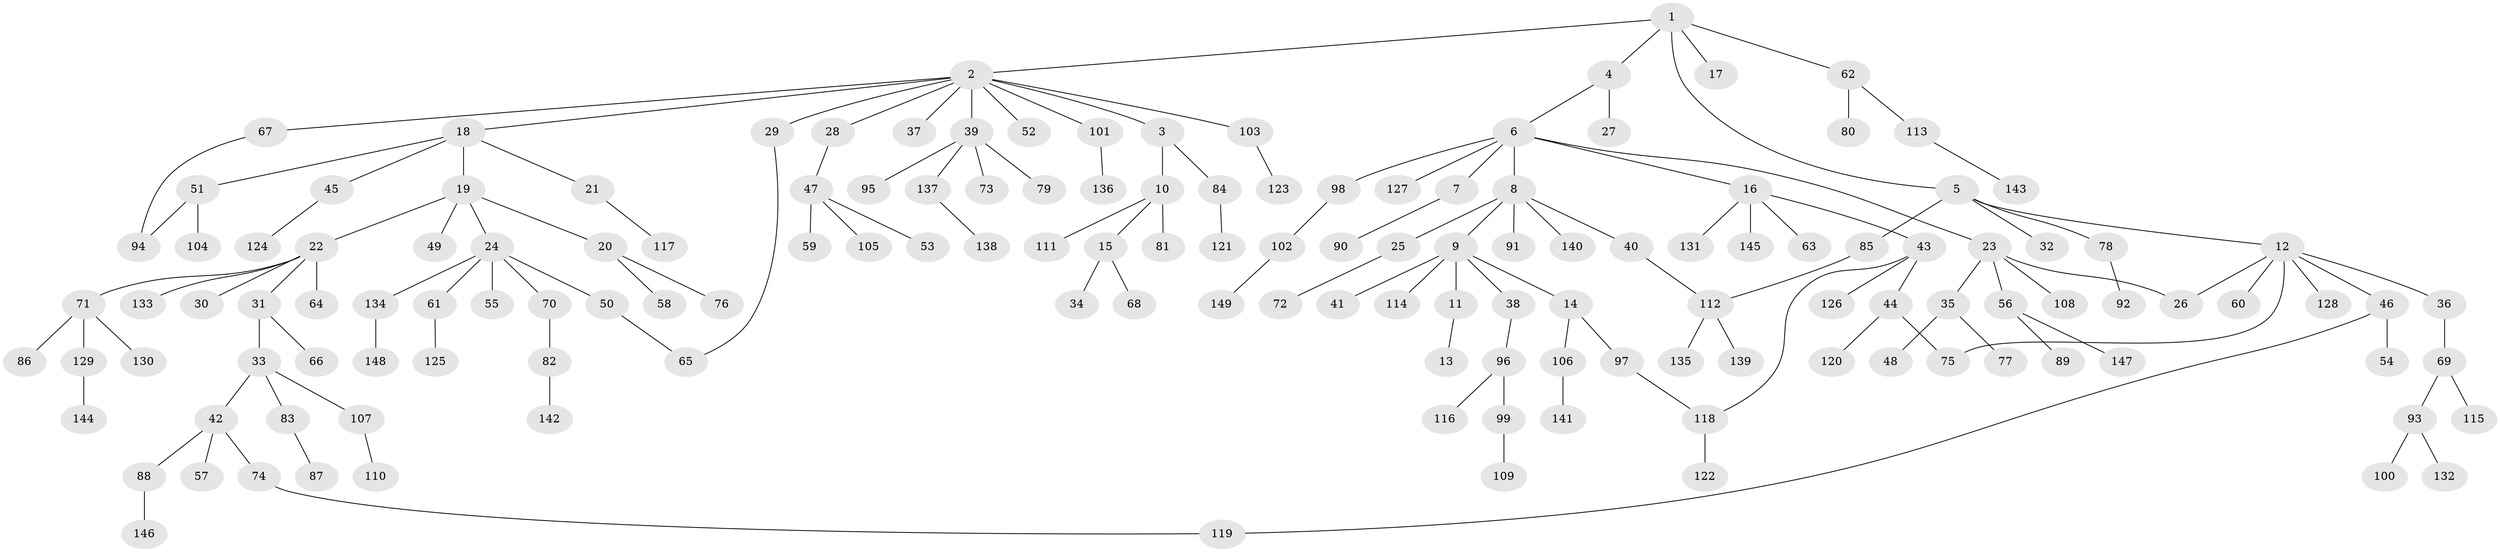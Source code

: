 // Generated by graph-tools (version 1.1) at 2025/13/03/09/25 04:13:20]
// undirected, 149 vertices, 155 edges
graph export_dot {
graph [start="1"]
  node [color=gray90,style=filled];
  1;
  2;
  3;
  4;
  5;
  6;
  7;
  8;
  9;
  10;
  11;
  12;
  13;
  14;
  15;
  16;
  17;
  18;
  19;
  20;
  21;
  22;
  23;
  24;
  25;
  26;
  27;
  28;
  29;
  30;
  31;
  32;
  33;
  34;
  35;
  36;
  37;
  38;
  39;
  40;
  41;
  42;
  43;
  44;
  45;
  46;
  47;
  48;
  49;
  50;
  51;
  52;
  53;
  54;
  55;
  56;
  57;
  58;
  59;
  60;
  61;
  62;
  63;
  64;
  65;
  66;
  67;
  68;
  69;
  70;
  71;
  72;
  73;
  74;
  75;
  76;
  77;
  78;
  79;
  80;
  81;
  82;
  83;
  84;
  85;
  86;
  87;
  88;
  89;
  90;
  91;
  92;
  93;
  94;
  95;
  96;
  97;
  98;
  99;
  100;
  101;
  102;
  103;
  104;
  105;
  106;
  107;
  108;
  109;
  110;
  111;
  112;
  113;
  114;
  115;
  116;
  117;
  118;
  119;
  120;
  121;
  122;
  123;
  124;
  125;
  126;
  127;
  128;
  129;
  130;
  131;
  132;
  133;
  134;
  135;
  136;
  137;
  138;
  139;
  140;
  141;
  142;
  143;
  144;
  145;
  146;
  147;
  148;
  149;
  1 -- 2;
  1 -- 4;
  1 -- 5;
  1 -- 17;
  1 -- 62;
  2 -- 3;
  2 -- 18;
  2 -- 28;
  2 -- 29;
  2 -- 37;
  2 -- 39;
  2 -- 52;
  2 -- 67;
  2 -- 101;
  2 -- 103;
  3 -- 10;
  3 -- 84;
  4 -- 6;
  4 -- 27;
  5 -- 12;
  5 -- 32;
  5 -- 78;
  5 -- 85;
  6 -- 7;
  6 -- 8;
  6 -- 16;
  6 -- 23;
  6 -- 98;
  6 -- 127;
  7 -- 90;
  8 -- 9;
  8 -- 25;
  8 -- 40;
  8 -- 91;
  8 -- 140;
  9 -- 11;
  9 -- 14;
  9 -- 38;
  9 -- 41;
  9 -- 114;
  10 -- 15;
  10 -- 81;
  10 -- 111;
  11 -- 13;
  12 -- 36;
  12 -- 46;
  12 -- 60;
  12 -- 75;
  12 -- 128;
  12 -- 26;
  14 -- 97;
  14 -- 106;
  15 -- 34;
  15 -- 68;
  16 -- 43;
  16 -- 63;
  16 -- 131;
  16 -- 145;
  18 -- 19;
  18 -- 21;
  18 -- 45;
  18 -- 51;
  19 -- 20;
  19 -- 22;
  19 -- 24;
  19 -- 49;
  20 -- 58;
  20 -- 76;
  21 -- 117;
  22 -- 30;
  22 -- 31;
  22 -- 64;
  22 -- 71;
  22 -- 133;
  23 -- 26;
  23 -- 35;
  23 -- 56;
  23 -- 108;
  24 -- 50;
  24 -- 55;
  24 -- 61;
  24 -- 70;
  24 -- 134;
  25 -- 72;
  28 -- 47;
  29 -- 65;
  31 -- 33;
  31 -- 66;
  33 -- 42;
  33 -- 83;
  33 -- 107;
  35 -- 48;
  35 -- 77;
  36 -- 69;
  38 -- 96;
  39 -- 73;
  39 -- 79;
  39 -- 95;
  39 -- 137;
  40 -- 112;
  42 -- 57;
  42 -- 74;
  42 -- 88;
  43 -- 44;
  43 -- 126;
  43 -- 118;
  44 -- 120;
  44 -- 75;
  45 -- 124;
  46 -- 54;
  46 -- 119;
  47 -- 53;
  47 -- 59;
  47 -- 105;
  50 -- 65;
  51 -- 94;
  51 -- 104;
  56 -- 89;
  56 -- 147;
  61 -- 125;
  62 -- 80;
  62 -- 113;
  67 -- 94;
  69 -- 93;
  69 -- 115;
  70 -- 82;
  71 -- 86;
  71 -- 129;
  71 -- 130;
  74 -- 119;
  78 -- 92;
  82 -- 142;
  83 -- 87;
  84 -- 121;
  85 -- 112;
  88 -- 146;
  93 -- 100;
  93 -- 132;
  96 -- 99;
  96 -- 116;
  97 -- 118;
  98 -- 102;
  99 -- 109;
  101 -- 136;
  102 -- 149;
  103 -- 123;
  106 -- 141;
  107 -- 110;
  112 -- 135;
  112 -- 139;
  113 -- 143;
  118 -- 122;
  129 -- 144;
  134 -- 148;
  137 -- 138;
}
